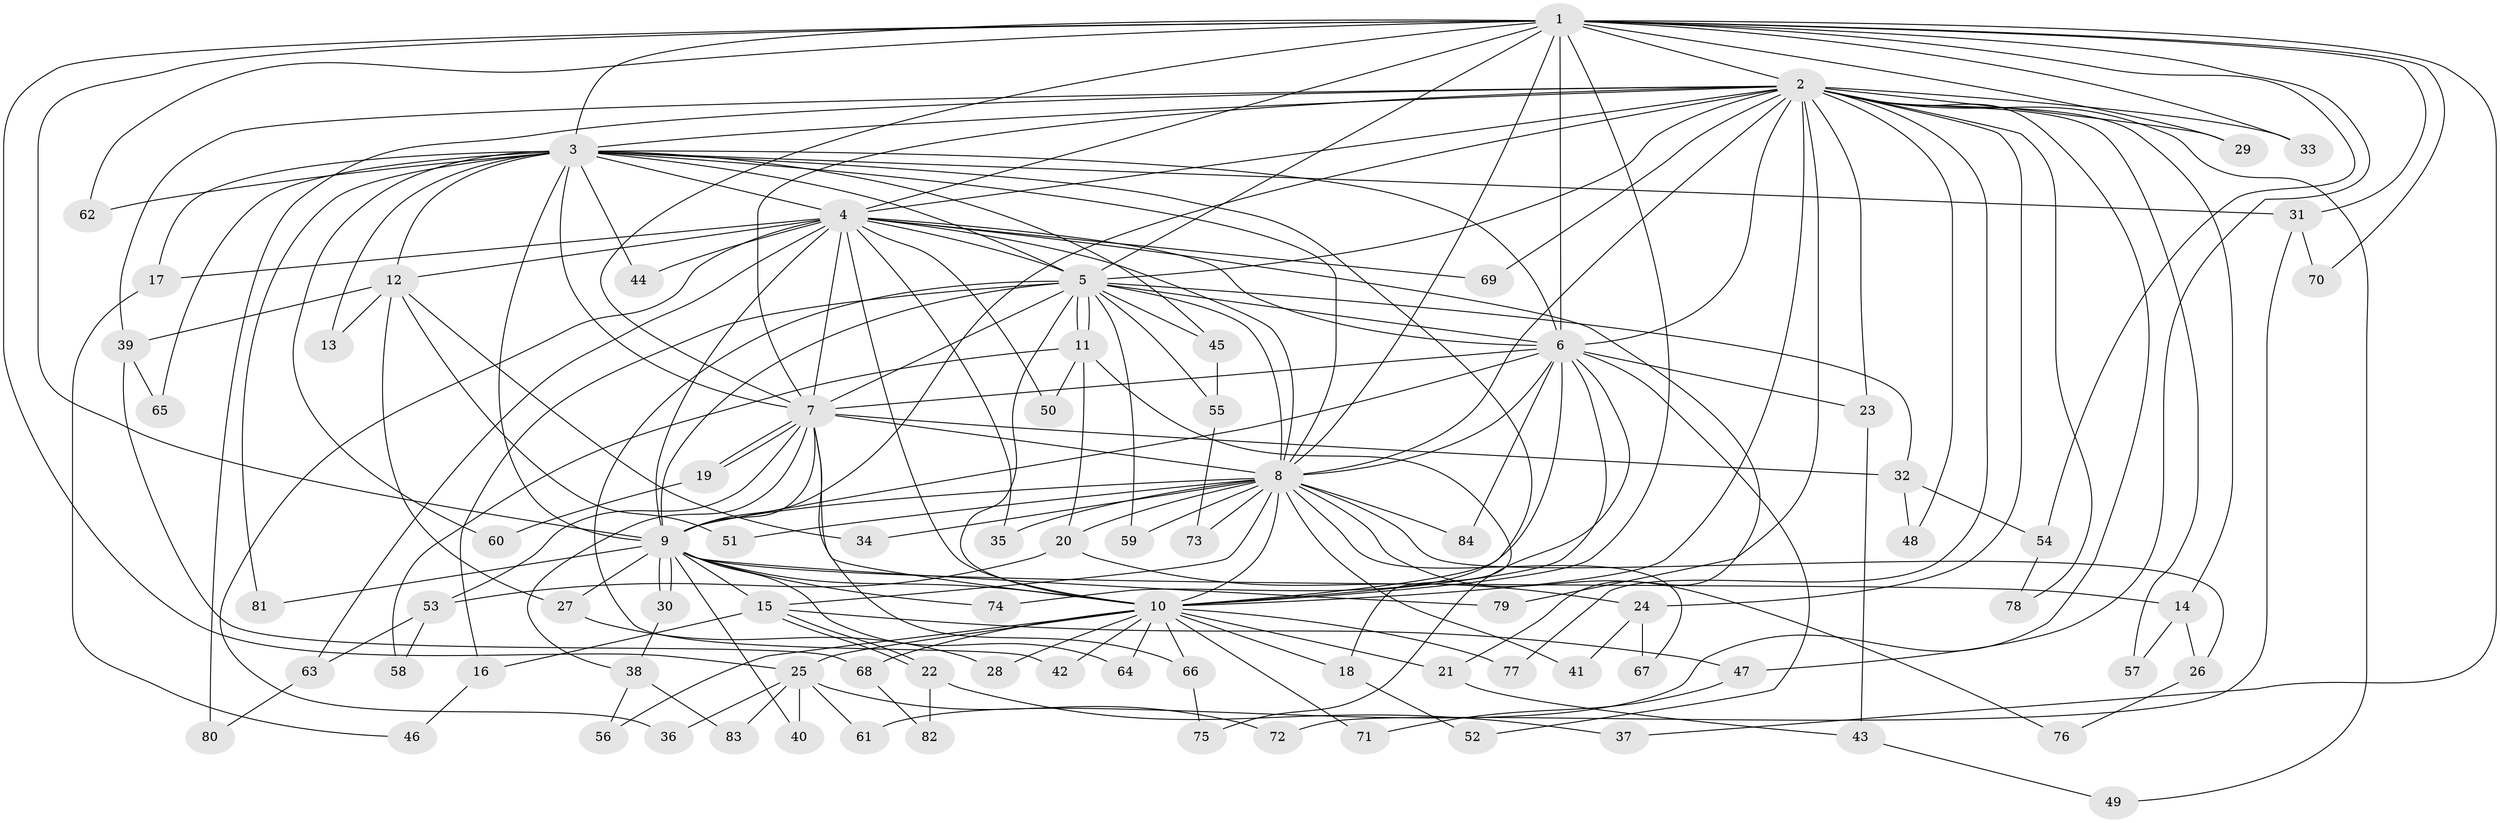 // coarse degree distribution, {6: 0.038461538461538464, 3: 0.3269230769230769, 14: 0.038461538461538464, 16: 0.038461538461538464, 2: 0.3076923076923077, 19: 0.019230769230769232, 5: 0.038461538461538464, 4: 0.07692307692307693, 7: 0.019230769230769232, 15: 0.038461538461538464, 18: 0.019230769230769232, 20: 0.019230769230769232, 13: 0.019230769230769232}
// Generated by graph-tools (version 1.1) at 2025/36/03/04/25 23:36:16]
// undirected, 84 vertices, 193 edges
graph export_dot {
  node [color=gray90,style=filled];
  1;
  2;
  3;
  4;
  5;
  6;
  7;
  8;
  9;
  10;
  11;
  12;
  13;
  14;
  15;
  16;
  17;
  18;
  19;
  20;
  21;
  22;
  23;
  24;
  25;
  26;
  27;
  28;
  29;
  30;
  31;
  32;
  33;
  34;
  35;
  36;
  37;
  38;
  39;
  40;
  41;
  42;
  43;
  44;
  45;
  46;
  47;
  48;
  49;
  50;
  51;
  52;
  53;
  54;
  55;
  56;
  57;
  58;
  59;
  60;
  61;
  62;
  63;
  64;
  65;
  66;
  67;
  68;
  69;
  70;
  71;
  72;
  73;
  74;
  75;
  76;
  77;
  78;
  79;
  80;
  81;
  82;
  83;
  84;
  1 -- 2;
  1 -- 3;
  1 -- 4;
  1 -- 5;
  1 -- 6;
  1 -- 7;
  1 -- 8;
  1 -- 9;
  1 -- 10;
  1 -- 25;
  1 -- 29;
  1 -- 31;
  1 -- 33;
  1 -- 37;
  1 -- 47;
  1 -- 54;
  1 -- 62;
  1 -- 70;
  2 -- 3;
  2 -- 4;
  2 -- 5;
  2 -- 6;
  2 -- 7;
  2 -- 8;
  2 -- 9;
  2 -- 10;
  2 -- 14;
  2 -- 23;
  2 -- 24;
  2 -- 29;
  2 -- 33;
  2 -- 39;
  2 -- 48;
  2 -- 49;
  2 -- 57;
  2 -- 61;
  2 -- 69;
  2 -- 77;
  2 -- 78;
  2 -- 79;
  2 -- 80;
  3 -- 4;
  3 -- 5;
  3 -- 6;
  3 -- 7;
  3 -- 8;
  3 -- 9;
  3 -- 10;
  3 -- 12;
  3 -- 13;
  3 -- 17;
  3 -- 31;
  3 -- 44;
  3 -- 45;
  3 -- 60;
  3 -- 62;
  3 -- 65;
  3 -- 81;
  4 -- 5;
  4 -- 6;
  4 -- 7;
  4 -- 8;
  4 -- 9;
  4 -- 10;
  4 -- 12;
  4 -- 17;
  4 -- 21;
  4 -- 35;
  4 -- 36;
  4 -- 44;
  4 -- 50;
  4 -- 63;
  4 -- 69;
  5 -- 6;
  5 -- 7;
  5 -- 8;
  5 -- 9;
  5 -- 10;
  5 -- 11;
  5 -- 11;
  5 -- 16;
  5 -- 32;
  5 -- 42;
  5 -- 45;
  5 -- 55;
  5 -- 59;
  6 -- 7;
  6 -- 8;
  6 -- 9;
  6 -- 10;
  6 -- 23;
  6 -- 52;
  6 -- 74;
  6 -- 75;
  6 -- 84;
  7 -- 8;
  7 -- 9;
  7 -- 10;
  7 -- 19;
  7 -- 19;
  7 -- 32;
  7 -- 38;
  7 -- 53;
  7 -- 66;
  8 -- 9;
  8 -- 10;
  8 -- 15;
  8 -- 20;
  8 -- 26;
  8 -- 34;
  8 -- 35;
  8 -- 41;
  8 -- 51;
  8 -- 59;
  8 -- 67;
  8 -- 73;
  8 -- 76;
  8 -- 84;
  9 -- 10;
  9 -- 14;
  9 -- 15;
  9 -- 27;
  9 -- 30;
  9 -- 30;
  9 -- 40;
  9 -- 64;
  9 -- 74;
  9 -- 79;
  9 -- 81;
  10 -- 18;
  10 -- 21;
  10 -- 25;
  10 -- 28;
  10 -- 42;
  10 -- 56;
  10 -- 64;
  10 -- 66;
  10 -- 68;
  10 -- 71;
  10 -- 77;
  11 -- 18;
  11 -- 20;
  11 -- 50;
  11 -- 58;
  12 -- 13;
  12 -- 27;
  12 -- 34;
  12 -- 39;
  12 -- 51;
  14 -- 26;
  14 -- 57;
  15 -- 16;
  15 -- 22;
  15 -- 22;
  15 -- 47;
  16 -- 46;
  17 -- 46;
  18 -- 52;
  19 -- 60;
  20 -- 24;
  20 -- 53;
  21 -- 43;
  22 -- 37;
  22 -- 82;
  23 -- 43;
  24 -- 41;
  24 -- 67;
  25 -- 36;
  25 -- 40;
  25 -- 61;
  25 -- 72;
  25 -- 83;
  26 -- 76;
  27 -- 28;
  30 -- 38;
  31 -- 70;
  31 -- 72;
  32 -- 48;
  32 -- 54;
  38 -- 56;
  38 -- 83;
  39 -- 65;
  39 -- 68;
  43 -- 49;
  45 -- 55;
  47 -- 71;
  53 -- 58;
  53 -- 63;
  54 -- 78;
  55 -- 73;
  63 -- 80;
  66 -- 75;
  68 -- 82;
}
